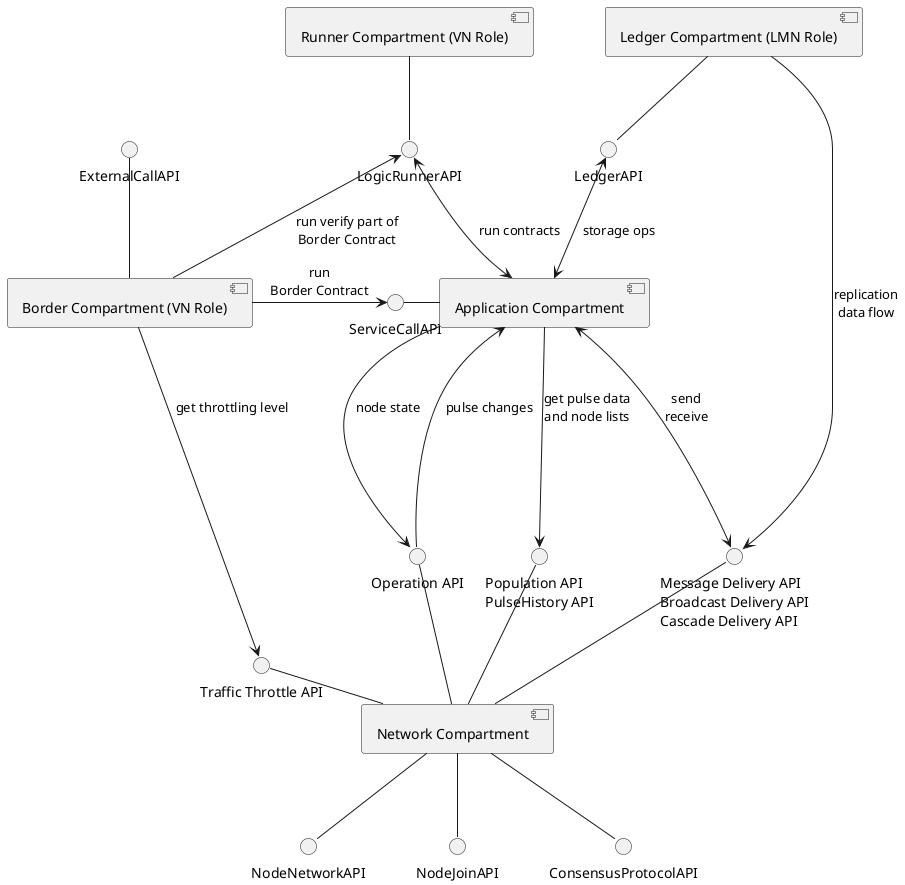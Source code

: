 @startuml

() "Population API\nPulseHistory API" as PopulationAPI
() "Message Delivery API\nBroadcast Delivery API\nCascade Delivery API" as DeliveryAPI
() "Operation API\n" as OperationAPI
() "Traffic Throttle API\n" as TrafficAPI
() ExternalCallAPI
() NodeNetworkAPI
() ServiceCallAPI
() NodeJoinAPI
() ConsensusProtocolAPI

PopulationAPI -- [Network Compartment]
OperationAPI -- [Network Compartment]
DeliveryAPI -- [Network Compartment]
[Network Compartment]--NodeNetworkAPI
[Network Compartment]--NodeJoinAPI
[Network Compartment]--ConsensusProtocolAPI

[Application Compartment] ---> PopulationAPI: get pulse data\nand node lists
OperationAPI -up--> [Application Compartment]: pulse changes
OperationAPI <-- [Application Compartment]: node state
DeliveryAPI <-up--> [Application Compartment]: send\nreceive
ServiceCallAPI-[Application Compartment]

[Runner Compartment (VN Role)] -- LogicRunnerAPI
[Application Compartment] <-up-> LogicRunnerAPI: run contracts

[Application Compartment]<-up->LedgerAPI : storage ops
LedgerAPI-up-[Ledger Compartment (LMN Role)]
DeliveryAPI<-up-[Ledger Compartment (LMN Role)]:replication\ndata flow

[Border Compartment (VN Role)]->ServiceCallAPI: run\nBorder Contract
ExternalCallAPI--[Border Compartment (VN Role)]

LogicRunnerAPI<--[Border Compartment (VN Role)]: run verify part of\nBorder Contract
TrafficAPI-[Network Compartment]
[Border Compartment (VN Role)]--->TrafficAPI: get throttling level

@enduml
